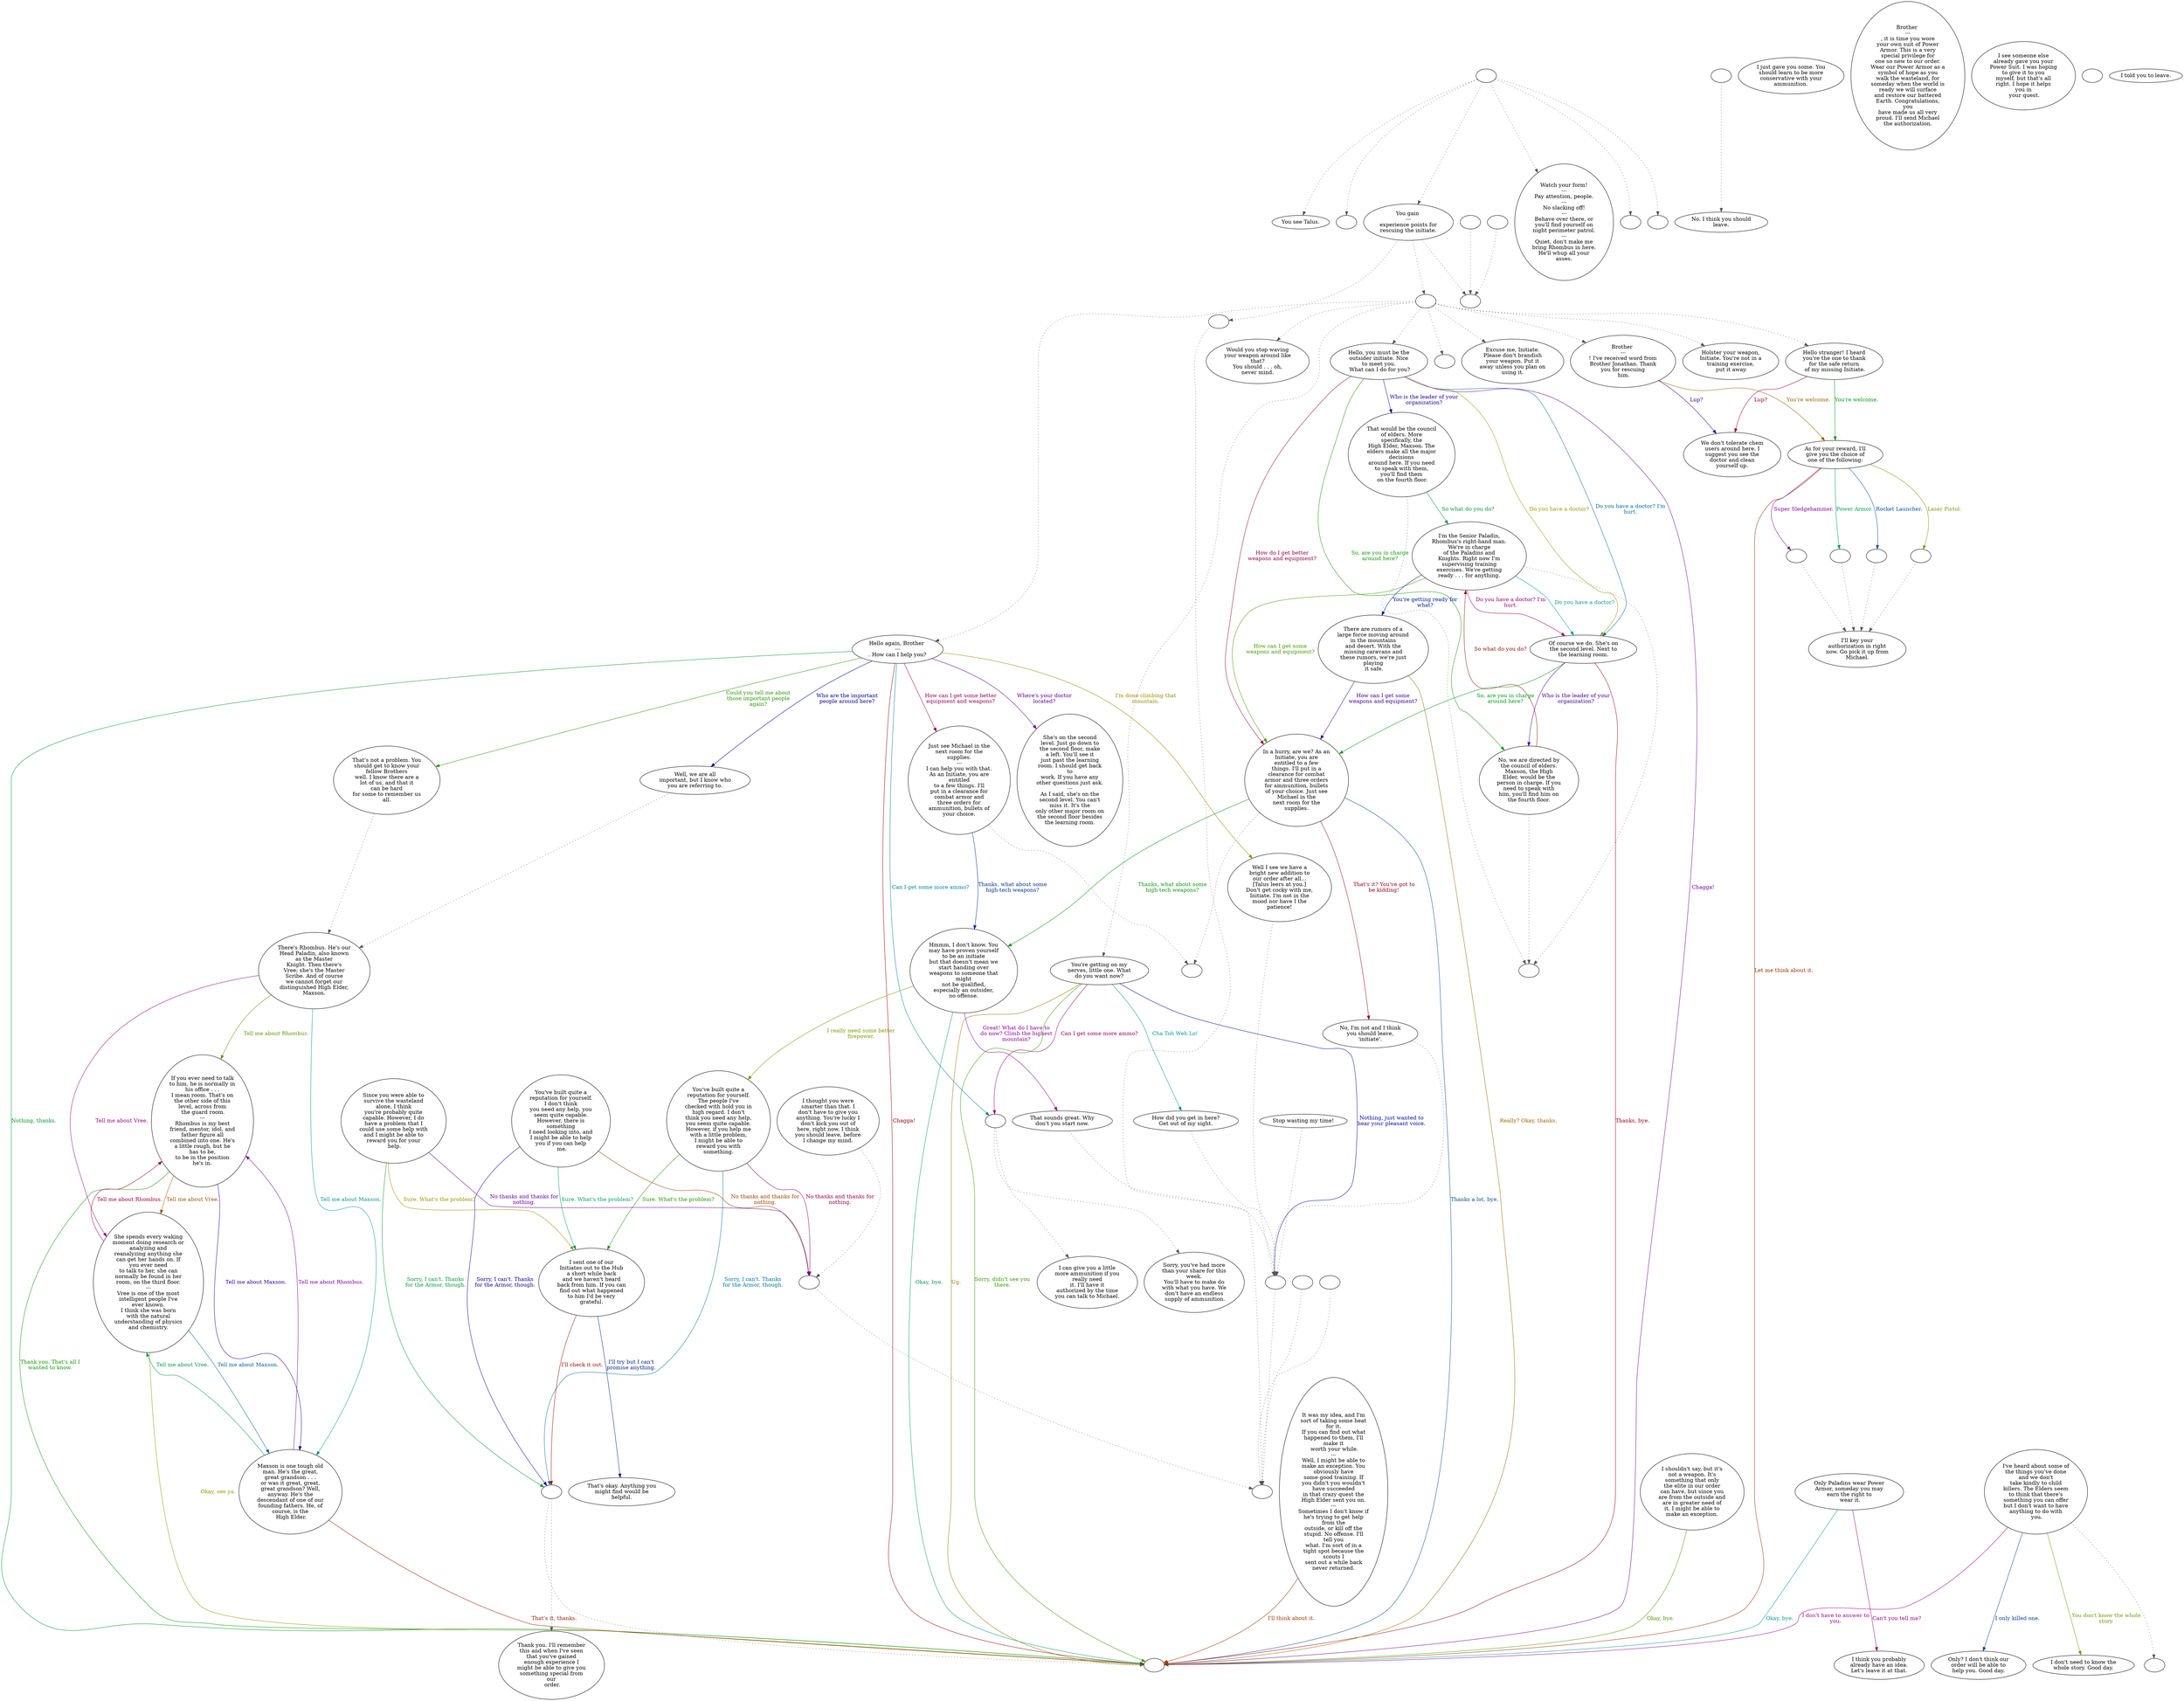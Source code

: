 digraph TALUS {
  "start" [style=filled       fillcolor="#FFFFFF"       color="#000000"]
  "start" -> "look_at_p_proc" [style=dotted color="#555555"]
  "start" -> "pickup_p_proc" [style=dotted color="#555555"]
  "start" -> "talk_p_proc" [style=dotted color="#555555"]
  "start" -> "TalusBackground" [style=dotted color="#555555"]
  "start" -> "critter_p_proc" [style=dotted color="#555555"]
  "start" -> "destroy_p_proc" [style=dotted color="#555555"]
  "start" [label=""]
  "do_dialogue" [style=filled       fillcolor="#FFFFFF"       color="#000000"]
  "do_dialogue" -> "weapon_check" [style=dotted color="#555555"]
  "do_dialogue" -> "Talus11" [style=dotted color="#555555"]
  "do_dialogue" -> "Talus12" [style=dotted color="#555555"]
  "do_dialogue" -> "Talus13" [style=dotted color="#555555"]
  "do_dialogue" -> "Talus49" [style=dotted color="#555555"]
  "do_dialogue" -> "Talus47" [style=dotted color="#555555"]
  "do_dialogue" -> "Talus00" [style=dotted color="#555555"]
  "do_dialogue" -> "Talus22" [style=dotted color="#555555"]
  "do_dialogue" -> "Talus14" [style=dotted color="#555555"]
  "do_dialogue" [label=""]
  "weapon_check" [style=filled       fillcolor="#FFFFFF"       color="#000000"]
  "weapon_check" [label=""]
  "set_requisition" [style=filled       fillcolor="#FFFFFF"       color="#000000"]
  "set_requisition" [label=""]
  "Talus00" [style=filled       fillcolor="#FFFFFF"       color="#000000"]
  "Talus00" [label="Hello, you must be the\noutsider initiate. Nice\nto meet you.\n What can I do for you?"]
  "Talus00" -> "Talus01" [label="Who is the leader of your\norganization?" color="#1B0099" fontcolor="#1B0099"]
  "Talus00" -> "Talus02" [label="So, are you in charge\naround here?" color="#129900" fontcolor="#129900"]
  "Talus00" -> "Talus07" [label="How do I get better\nweapons and equipment?" color="#99003E" fontcolor="#99003E"]
  "Talus00" -> "Talus28" [label="Do you have a doctor? I'm\nhurt." color="#006B99" fontcolor="#006B99"]
  "Talus00" -> "Talus28" [label="Do you have a doctor?" color="#989900" fontcolor="#989900"]
  "Talus00" -> "TalusEnd" [label="Chagga!" color="#6E0099" fontcolor="#6E0099"]
  "Talus01" [style=filled       fillcolor="#FFFFFF"       color="#000000"]
  "Talus01" -> "Goodbyes" [style=dotted color="#555555"]
  "Talus01" [label="That would be the council\nof elders. More\nspecifically, the\nHigh Elder, Maxson. The\nelders make all the major\ndecisions\naround here. If you need\nto speak with them,\nyou'll find them\n on the fourth floor."]
  "Talus01" -> "Talus05" [label="So what do you do?" color="#009941" fontcolor="#009941"]
  "Talus02" [style=filled       fillcolor="#FFFFFF"       color="#000000"]
  "Talus02" -> "Goodbyes" [style=dotted color="#555555"]
  "Talus02" [label="No, we are directed by\nthe council of elders.\nMaxson, the High\nElder, would be the\nperson in charge. If you\nneed to speak with\nhim, you'll find him on\nthe fourth floor."]
  "Talus02" -> "Talus05" [label="So what do you do?" color="#991400" fontcolor="#991400"]
  "Talus05" [style=filled       fillcolor="#FFFFFF"       color="#000000"]
  "Talus05" -> "Goodbyes" [style=dotted color="#555555"]
  "Talus05" [label="I'm the Senior Paladin,\nRhombus's right-hand man.\nWe're in charge\nof the Paladins and\nKnights. Right now I'm\nsupervising training\nexercises. We're getting\nready . . . for anything."]
  "Talus05" -> "Talus06" [label="You're getting ready for\nwhat?" color="#001899" fontcolor="#001899"]
  "Talus05" -> "Talus07" [label="How can I get some\nweapons and equipment?" color="#459900" fontcolor="#459900"]
  "Talus05" -> "Talus28" [label="Do you have a doctor? I'm\nhurt." color="#990072" fontcolor="#990072"]
  "Talus05" -> "Talus28" [label="Do you have a doctor?" color="#009994" fontcolor="#009994"]
  "Talus06" [style=filled       fillcolor="#FFFFFF"       color="#000000"]
  "Talus06" [label="There are rumors of a\nlarge force moving around\nin the mountains\nand desert. With the\nmissing caravans and\nthese rumors, we're just\nplaying\n it safe."]
  "Talus06" -> "TalusEnd" [label="Really? Okay, thanks." color="#996700" fontcolor="#996700"]
  "Talus06" -> "Talus07" [label="How can I get some\nweapons and equipment?" color="#3B0099" fontcolor="#3B0099"]
  "Talus07" [style=filled       fillcolor="#FFFFFF"       color="#000000"]
  "Talus07" -> "set_requisition" [style=dotted color="#555555"]
  "Talus07" [label="In a hurry, are we? As an\nInitiate, you are\nentitled to a few\nthings. I'll put in a\nclearance for combat\narmor and three orders\nfor ammunition, bullets\nof your choice. Just see\nMichael in the\nnext room for the\nsupplies."]
  "Talus07" -> "Talus08" [label="Thanks, what about some\nhigh-tech weapons?" color="#00990E" fontcolor="#00990E"]
  "Talus07" -> "Talus42" [label="That's it? You've got to\nbe kidding!" color="#99001F" fontcolor="#99001F"]
  "Talus07" -> "TalusEnd" [label="Thanks a lot, bye." color="#004B99" fontcolor="#004B99"]
  "Talus08" [style=filled       fillcolor="#FFFFFF"       color="#000000"]
  "Talus08" [label="Hmmm, I don't know. You\nmay have proven yourself\nto be an initiate\nbut that doesn't mean we\nstart handing over\nweapons to someone that\nmight\nnot be qualified,\nespecially an outsider,\nno offense."]
  "Talus08" -> "Talus32" [label="I really need some better\nfirepower." color="#789900" fontcolor="#789900"]
  "Talus08" -> "Talus09" [label="Great! What do I have to\ndo now? Climb the highest\nmountain?" color="#8D0099" fontcolor="#8D0099"]
  "Talus08" -> "TalusEnd" [label="Okay, bye." color="#009961" fontcolor="#009961"]
  "Talus09" [style=filled       fillcolor="#FFFFFF"       color="#000000"]
  "Talus09" -> "DownReact" [style=dotted color="#555555"]
  "Talus09" [label="That sounds great. Why\ndon't you start now."]
  "Talus10" [style=filled       fillcolor="#FFFFFF"       color="#000000"]
  "Talus10" [label="It was my idea, and I'm\nsort of taking some heat\nfor it.\nIf you can find out what\nhappened to them, I'll\nmake it\n worth your while.\n---\nWell, I might be able to\nmake an exception. You\nobviously have\nsome good training. If\nyou didn't you wouldn't\nhave succeeded\nin that crazy quest the\nHigh Elder sent you on.\n---\nSometimes I don't know if\nhe's trying to get help\nfrom the\noutside, or kill off the\nstupid. No offense. I'll\ntell you\nwhat. I'm sort of in a\ntight spot because the\nscouts I\nsent out a while back\nnever returned."]
  "Talus10" -> "TalusEnd" [label="I'll think about it." color="#993400" fontcolor="#993400"]
  "Talus11" [style=filled       fillcolor="#FFFFFF"       color="#000000"]
  "Talus11" [label="Excuse me, Initiate.\nPlease don't brandish\nyour weapon. Put it\naway unless you plan on\nusing it."]
  "Talus12" [style=filled       fillcolor="#FFFFFF"       color="#000000"]
  "Talus12" [label="Holster your weapon,\nInitiate. You're not in a\ntraining exercise,\n put it away."]
  "Talus13" [style=filled       fillcolor="#FFFFFF"       color="#000000"]
  "Talus13" [label="Would you stop waving\nyour weapon around like\nthat?\nYou should . . . oh,\nnever mind."]
  "Talus14" [style=filled       fillcolor="#FFFFFF"       color="#000000"]
  "Talus14" [label="Hello again, Brother \n---\n. How can I help you?"]
  "Talus14" -> "Talus16" [label="Who are the important\npeople around here?" color="#070099" fontcolor="#070099"]
  "Talus14" -> "Talus17" [label="Could you tell me about\nthose important people\nagain?" color="#259900" fontcolor="#259900"]
  "Talus14" -> "Talus15" [label="How can I get some better\nequipment and weapons?" color="#990052" fontcolor="#990052"]
  "Talus14" -> "TalusAmmo" [label="Can I get some more ammo?" color="#007F99" fontcolor="#007F99"]
  "Talus14" -> "Talus44" [label="I'm done climbing that\nmountain." color="#998700" fontcolor="#998700"]
  "Talus14" -> "Talus29" [label="Where's your doctor\nlocated?" color="#5A0099" fontcolor="#5A0099"]
  "Talus14" -> "TalusEnd" [label="Nothing, thanks." color="#00992D" fontcolor="#00992D"]
  "Talus14" -> "TalusEnd" [label="Chagga!" color="#990100" fontcolor="#990100"]
  "Talus14a" [style=filled       fillcolor="#FFFFFF"       color="#000000"]
  "Talus14a" -> "Talus34" [style=dotted color="#555555"]
  "Talus14a" [label=""]
  "Talus15" [style=filled       fillcolor="#FFFFFF"       color="#000000"]
  "Talus15" -> "set_requisition" [style=dotted color="#555555"]
  "Talus15" [label="Just see Michael in the\nnext room for the\nsupplies.\n---\nI can help you with that.\nAs an Initiate, you are\nentitled\nto a few things. I'll\nput in a clearance for\ncombat armor and\nthree orders for\nammunition, bullets of\nyour choice."]
  "Talus15" -> "Talus08" [label="Thanks, what about some\nhigh-tech weapons?" color="#002C99" fontcolor="#002C99"]
  "Talus16" [style=filled       fillcolor="#FFFFFF"       color="#000000"]
  "Talus16" -> "Talus18" [style=dotted color="#555555"]
  "Talus16" [label="Well, we are all\nimportant, but I know who\nyou are referring to."]
  "Talus17" [style=filled       fillcolor="#FFFFFF"       color="#000000"]
  "Talus17" -> "Talus18" [style=dotted color="#555555"]
  "Talus17" [label="That's not a problem. You\nshould get to know your\nfellow Brothers\nwell. I know there are a\nlot of us, and that it\ncan be hard\nfor some to remember us\nall."]
  "Talus18" [style=filled       fillcolor="#FFFFFF"       color="#000000"]
  "Talus18" [label="There's Rhombus. He's our\nHead Paladin, also known\nas the Master\nKnight. Then there's\nVree; she's the Master\nScribe. And of course\nwe cannot forget our\ndistinguished High Elder,\nMaxson."]
  "Talus18" -> "Talus19" [label="Tell me about Rhombus." color="#589900" fontcolor="#589900"]
  "Talus18" -> "Talus20" [label="Tell me about Vree." color="#990085" fontcolor="#990085"]
  "Talus18" -> "Talus21" [label="Tell me about Maxson." color="#009980" fontcolor="#009980"]
  "Talus19" [style=filled       fillcolor="#FFFFFF"       color="#000000"]
  "Talus19" [label="If you ever need to talk\nto him, he is normally in\nhis office . . .\nI mean room. That's on\nthe other side of this\nlevel, across from\n the guard room.\n---\nRhombus is my best\nfriend, mentor, idol, and\nfather figure all\ncombined into one. He's\na little rough, but he\nhas to be,\nto be in the position\nhe's in."]
  "Talus19" -> "Talus20" [label="Tell me about Vree." color="#995400" fontcolor="#995400"]
  "Talus19" -> "Talus21" [label="Tell me about Maxson." color="#270099" fontcolor="#270099"]
  "Talus19" -> "TalusEnd" [label="Thank you. That's all I\nwanted to know." color="#069900" fontcolor="#069900"]
  "Talus20" [style=filled       fillcolor="#FFFFFF"       color="#000000"]
  "Talus20" [label="She spends every waking\nmoment doing research or\nanalyzing and\nreanalyzing anything she\ncan get her hands on. If\nyou ever need\nto talk to her, she can\nnormally be found in her\nroom, on the third floor.\n---\nVree is one of the most\nintelligent people I've\never known.\nI think she was born\nwith the natural\nunderstanding of physics\nand chemistry."]
  "Talus20" -> "Talus19" [label="Tell me about Rhombus." color="#990032" fontcolor="#990032"]
  "Talus20" -> "Talus21" [label="Tell me about Maxson." color="#005F99" fontcolor="#005F99"]
  "Talus20" -> "TalusEnd" [label="Okay, see ya." color="#8C9900" fontcolor="#8C9900"]
  "Talus21" [style=filled       fillcolor="#FFFFFF"       color="#000000"]
  "Talus21" [label="Maxson is one tough old\nman. He's the great,\ngreat grandson . . .\nor was it great, great,\ngreat grandson? Well,\nanyway. He's the\ndescendant of one of our\nfounding fathers. He, of\ncourse, is the\n High Elder."]
  "Talus21" -> "Talus19" [label="Tell me about Rhombus." color="#7A0099" fontcolor="#7A0099"]
  "Talus21" -> "Talus20" [label="Tell me about Vree." color="#00994D" fontcolor="#00994D"]
  "Talus21" -> "TalusEnd" [label="That's it, thanks." color="#992000" fontcolor="#992000"]
  "Talus22" [style=filled       fillcolor="#FFFFFF"       color="#000000"]
  "Talus22" [label="You're getting on my\nnerves, little one. What\ndo you want now?"]
  "Talus22" -> "DownReact" [label="Nothing, just wanted to\nhear your pleasant voice." color="#000C99" fontcolor="#000C99"]
  "Talus22" -> "TalusEnd" [label="Sorry, didn't see you\nthere." color="#399900" fontcolor="#399900"]
  "Talus22" -> "TalusAmmo" [label="Can I get some more ammo?" color="#990065" fontcolor="#990065"]
  "Talus22" -> "Talus24" [label="Cha Toh Weh Lo!" color="#009299" fontcolor="#009299"]
  "Talus22" -> "TalusEnd" [label="Ug." color="#997300" fontcolor="#997300"]
  "Talus23" [style=filled       fillcolor="#FFFFFF"       color="#000000"]
  "Talus23" -> "DownReact" [style=dotted color="#555555"]
  "Talus23" [label="Stop wasting my time!"]
  "Talus24" [style=filled       fillcolor="#FFFFFF"       color="#000000"]
  "Talus24" -> "DownReact" [style=dotted color="#555555"]
  "Talus24" [label="How did you get in here?\nGet out of my sight."]
  "Talus25" [style=filled       fillcolor="#FFFFFF"       color="#000000"]
  "Talus25" [label="I can give you a little\nmore ammunition if you\nreally need\nit. I'll have it\nauthorized by the time\nyou can talk to Michael."]
  "Talus26" [style=filled       fillcolor="#FFFFFF"       color="#000000"]
  "Talus26" [label="I just gave you some. You\nshould learn to be more\nconservative with your\nammunition."]
  "Talus27" [style=filled       fillcolor="#FFFFFF"       color="#000000"]
  "Talus27" [label="Sorry, you've had more\nthan your share for this\nweek.\nYou'll have to make do\nwith what you have. We\ndon't have an endless\n supply of ammunition."]
  "Talus28" [style=filled       fillcolor="#FFFFFF"       color="#000000"]
  "Talus28" [label="Of course we do. She's on\nthe second level. Next to\nthe learning room."]
  "Talus28" -> "Talus02" [label="Who is the leader of your\norganization?" color="#470099" fontcolor="#470099"]
  "Talus28" -> "Talus07" [label="So, are you in charge\naround here?" color="#00991A" fontcolor="#00991A"]
  "Talus28" -> "TalusEnd" [label="Thanks, bye." color="#990013" fontcolor="#990013"]
  "Talus29" [style=filled       fillcolor="#FFFFFF"       color="#000000"]
  "Talus29" [label="She's on the second\nlevel. Just go down to\nthe second floor, make\na left. You'll see it\njust past the learning\nroom. I should get back\nto\nwork. If you have any\nother questions just ask.\n---\nAs I said, she's on the\nsecond level. You can't\nmiss it. It's the\nonly other major room on\nthe second floor besides\nthe learning room."]
  "Talus30" [style=filled       fillcolor="#FFFFFF"       color="#000000"]
  "Talus30" -> "BottomReact" [style=dotted color="#555555"]
  "Talus30" [label="I've heard about some of\nthe things you've done\nand we don't\ntake kindly to child\nkillers. The Elders seem\nto think that there's\nsomething you can offer\nbut I don't want to have\nanything to do with\n you."]
  "Talus30" -> "Talus37" [label="I only killed one." color="#003F99" fontcolor="#003F99"]
  "Talus30" -> "Talus38" [label="You don't know the whole\nstory." color="#6C9900" fontcolor="#6C9900"]
  "Talus30" -> "TalusEnd" [label="I don't have to answer to\nyou." color="#990099" fontcolor="#990099"]
  "Talus31" [style=filled       fillcolor="#FFFFFF"       color="#000000"]
  "Talus31" [label="You've built quite a\nreputation for yourself.\nI don't think\nyou need any help, you\nseem quite capable.\nHowever, there is\nsomething\nI need looking into, and\nI might be able to help\nyou if you can help\n me."]
  "Talus31" -> "Talus35" [label="Sure. What's the problem?" color="#00996D" fontcolor="#00996D"]
  "Talus31" -> "BigDownReact" [label="No thanks and thanks for\nnothing." color="#994000" fontcolor="#994000"]
  "Talus31" -> "Talus31a" [label="Sorry, I can't. Thanks\nfor the Armor, though." color="#130099" fontcolor="#130099"]
  "Talus31a" [style=filled       fillcolor="#FFFFFF"       color="#000000"]
  "Talus31a" -> "Talus39" [style=dotted color="#555555"]
  "Talus31a" -> "TalusEnd" [style=dotted color="#555555"]
  "Talus31a" [label=""]
  "Talus32" [style=filled       fillcolor="#FFFFFF"       color="#000000"]
  "Talus32" [label="You've built quite a\nreputation for yourself.\nThe people I've\nchecked with hold you in\nhigh regard. I don't\nthink you need any help,\nyou seem quite capable.\nHowever, if you help me\nwith a little problem,\nI might be able to\nreward you with\nsomething."]
  "Talus32" -> "Talus35" [label="Sure. What's the problem?" color="#199900" fontcolor="#199900"]
  "Talus32" -> "BigDownReact" [label="No thanks and thanks for\nnothing." color="#990046" fontcolor="#990046"]
  "Talus32" -> "Talus31a" [label="Sorry, I can't. Thanks\nfor the Armor, though." color="#007399" fontcolor="#007399"]
  "Talus33" [style=filled       fillcolor="#FFFFFF"       color="#000000"]
  "Talus33" [label="Since you were able to\nsurvive the wasteland\nalone, I think\nyou're probably quite\ncapable. However, I do\nhave a problem that I\ncould use some help with\nand I might be able to\nreward you for your\n help."]
  "Talus33" -> "Talus35" [label="Sure. What's the problem?" color="#999300" fontcolor="#999300"]
  "Talus33" -> "BigDownReact" [label="No thanks and thanks for\nnothing." color="#660099" fontcolor="#660099"]
  "Talus33" -> "Talus31a" [label="Sorry, I can't. Thanks\nfor the Armor, though." color="#00993A" fontcolor="#00993A"]
  "Talus34" [style=filled       fillcolor="#FFFFFF"       color="#000000"]
  "Talus34" [label="No. I think you should\nleave."]
  "Talus35" [style=filled       fillcolor="#FFFFFF"       color="#000000"]
  "Talus35" [label="I sent one of our\nInitiates out to the Hub\na short while back\nand we haven't heard\nback from him. If you can\nfind out what happened\nto him I'd be very\ngrateful."]
  "Talus35" -> "Talus31a" [label="I'll check it out." color="#990D00" fontcolor="#990D00"]
  "Talus35" -> "Talus46" [label="I'll try but I can't\npromise anything." color="#002099" fontcolor="#002099"]
  "Talus37" [style=filled       fillcolor="#FFFFFF"       color="#000000"]
  "Talus37" [label="Only? I don't think our\norder will be able to\nhelp you. Good day."]
  "Talus38" [style=filled       fillcolor="#FFFFFF"       color="#000000"]
  "Talus38" [label="I don't need to know the\nwhole story. Good day."]
  "Talus39" [style=filled       fillcolor="#FFFFFF"       color="#000000"]
  "Talus39" [label="Thank you. I'll remember\nthis and when I've seen\nthat you've gained\nenough experience I\nmight be able to give you\nsomething special from\nour\n order."]
  "Talus40" [style=filled       fillcolor="#FFFFFF"       color="#000000"]
  "Talus40" [label="I shouldn't say, but it's\nnot a weapon. It's\nsomething that only\nthe elite in our order\ncan have, but since you\nare from the outside and\nare in greater need of\nit, I might be able to\nmake an exception."]
  "Talus40" -> "TalusEnd" [label="Okay, bye." color="#4C9900" fontcolor="#4C9900"]
  "Talus41" [style=filled       fillcolor="#FFFFFF"       color="#000000"]
  "Talus41" [label="I think you probably\nalready have an idea.\nLet's leave it at that."]
  "Talus42" [style=filled       fillcolor="#FFFFFF"       color="#000000"]
  "Talus42" -> "DownReact" [style=dotted color="#555555"]
  "Talus42" [label="No, I'm not and I think\nyou should leave,\n'initiate'."]
  "Talus43" [style=filled       fillcolor="#FFFFFF"       color="#000000"]
  "Talus43" [label="Only Paladins wear Power\nArmor, someday you may\nearn the right to\n wear it."]
  "Talus43" -> "Talus41" [label="Can't you tell me?" color="#990079" fontcolor="#990079"]
  "Talus43" -> "TalusEnd" [label="Okay, bye." color="#00998C" fontcolor="#00998C"]
  "Talus44" [style=filled       fillcolor="#FFFFFF"       color="#000000"]
  "Talus44" -> "DownReact" [style=dotted color="#555555"]
  "Talus44" [label="Well I see we have a\nbright new addition to\nour order after all...\n[Talus leers at you.]\nDon't get cocky with me,\nInitiate. I'm not in the\nmood nor have I the\npatience!"]
  "Talus45" [style=filled       fillcolor="#FFFFFF"       color="#000000"]
  "Talus45" -> "BigDownReact" [style=dotted color="#555555"]
  "Talus45" [label="I thought you were\nsmarter than that. I\ndon't have to give you\nanything. You're lucky I\ndon't kick you out of\nhere, right now. I think\nyou should leave, before\nI change my mind."]
  "Talus46" [style=filled       fillcolor="#FFFFFF"       color="#000000"]
  "Talus46" [label="That's okay. Anything you\nmight find would be\nhelpful."]
  "Talus47" [style=filled       fillcolor="#FFFFFF"       color="#000000"]
  "Talus47" [label="Brother \n---\n! I've received word from\nBrother Jonathan. Thank\nyou for rescuing\n him."]
  "Talus47" -> "Talus51" [label="You're welcome." color="#996000" fontcolor="#996000"]
  "Talus47" -> "Talus50" [label="Lup?" color="#330099" fontcolor="#330099"]
  "Talus49" [style=filled       fillcolor="#FFFFFF"       color="#000000"]
  "Talus49" [label="Hello stranger! I heard\nyou're the one to thank\nfor the safe return\n of my missing Initiate."]
  "Talus49" -> "Talus51" [label="You're welcome." color="#009906" fontcolor="#009906"]
  "Talus49" -> "Talus50" [label="Lup?" color="#990026" fontcolor="#990026"]
  "Talus50" [style=filled       fillcolor="#FFFFFF"       color="#000000"]
  "Talus50" [label="We don't tolerate chem\nusers around here. I\nsuggest you see the\ndoctor and clean\nyourself up."]
  "Talus51" [style=filled       fillcolor="#FFFFFF"       color="#000000"]
  "Talus51" [label="As for your reward, I'll\ngive you the choice of\none of the following:"]
  "Talus51" -> "Talus51a" [label="Rocket Launcher." color="#005399" fontcolor="#005399"]
  "Talus51" -> "Talus51b" [label="Laser Pistol." color="#809900" fontcolor="#809900"]
  "Talus51" -> "Talus51c" [label="Super Sledgehammer." color="#860099" fontcolor="#860099"]
  "Talus51" -> "Talus51d" [label="Power Armor." color="#009959" fontcolor="#009959"]
  "Talus51" -> "TalusEnd" [label="Let me think about it." color="#992D00" fontcolor="#992D00"]
  "Talus51a" [style=filled       fillcolor="#FFFFFF"       color="#000000"]
  "Talus51a" -> "Talus53" [style=dotted color="#555555"]
  "Talus51a" [label=""]
  "Talus51b" [style=filled       fillcolor="#FFFFFF"       color="#000000"]
  "Talus51b" -> "Talus53" [style=dotted color="#555555"]
  "Talus51b" [label=""]
  "Talus51c" [style=filled       fillcolor="#FFFFFF"       color="#000000"]
  "Talus51c" -> "Talus53" [style=dotted color="#555555"]
  "Talus51c" [label=""]
  "Talus51d" [style=filled       fillcolor="#FFFFFF"       color="#000000"]
  "Talus51d" -> "Talus53" [style=dotted color="#555555"]
  "Talus51d" [label=""]
  "Talus53" [style=filled       fillcolor="#FFFFFF"       color="#000000"]
  "Talus53" [label="I'll key your\nauthorization in right\nnow. Go pick it up from\nMichael."]
  "Talus54" [style=filled       fillcolor="#FFFFFF"       color="#000000"]
  "Talus54" [label="Brother \n---\n, it is time you wore\nyour own suit of Power\nArmor. This is a very\nspecial privilege for\none so new to our order.\nWear our Power Armor as a\nsymbol of hope as you\nwalk the wasteland, for\nsomeday when the world is\nready we will surface\nand restore our battered\nEarth. Congratulations,\nyou\nhave made us all very\nproud. I'll send Michael\nthe authorization."]
  "Talus55" [style=filled       fillcolor="#FFFFFF"       color="#000000"]
  "Talus55" [label="I see someone else\nalready gave you your\nPower Suit. I was hoping\nto give it to you\nmyself, but that's all\nright. I hope it helps\nyou in\n your quest."]
  "TalusBackground" [style=filled       fillcolor="#FFFFFF"       color="#000000"]
  "TalusBackground" [label="Watch your form!\n---\nPay attention, people.\n---\nNo slacking off!\n---\nBehave over there, or\nyou'll find yourself on\nnight perimeter patrol.\n---\nQuiet, don't make me\nbring Rhombus in here.\nHe'll whup all your\nasses."]
  "TalusAmmo" [style=filled       fillcolor="#FFFFFF"       color="#000000"]
  "TalusAmmo" -> "Talus27" [style=dotted color="#555555"]
  "TalusAmmo" -> "Talus25" [style=dotted color="#555555"]
  "TalusAmmo" [label=""]
  "TalusEnd" [style=filled       fillcolor="#FFFFFF"       color="#000000"]
  "TalusEnd" [label=""]
  "critter_p_proc" [style=filled       fillcolor="#FFFFFF"       color="#000000"]
  "critter_p_proc" [label=""]
  "pickup_p_proc" [style=filled       fillcolor="#FFFFFF"       color="#000000"]
  "pickup_p_proc" [label=""]
  "talk_p_proc" [style=filled       fillcolor="#FFFFFF"       color="#000000"]
  "talk_p_proc" -> "get_reaction" [style=dotted color="#555555"]
  "talk_p_proc" -> "LevelToReact" [style=dotted color="#555555"]
  "talk_p_proc" -> "do_dialogue" [style=dotted color="#555555"]
  "talk_p_proc" [label="You gain \n---\nexperience points for\nrescuing the initiate."]
  "destroy_p_proc" [style=filled       fillcolor="#FFFFFF"       color="#000000"]
  "destroy_p_proc" [label=""]
  "look_at_p_proc" [style=filled       fillcolor="#FFFFFF"       color="#000000"]
  "look_at_p_proc" [label="You see Talus."]
  "get_reaction" [style=filled       fillcolor="#FFFFFF"       color="#000000"]
  "get_reaction" -> "ReactToLevel" [style=dotted color="#555555"]
  "get_reaction" [label=""]
  "ReactToLevel" [style=filled       fillcolor="#FFFFFF"       color="#000000"]
  "ReactToLevel" [label=""]
  "LevelToReact" [style=filled       fillcolor="#FFFFFF"       color="#000000"]
  "LevelToReact" [label=""]
  "UpReact" [style=filled       fillcolor="#FFFFFF"       color="#000000"]
  "UpReact" -> "ReactToLevel" [style=dotted color="#555555"]
  "UpReact" [label=""]
  "DownReact" [style=filled       fillcolor="#FFFFFF"       color="#000000"]
  "DownReact" -> "ReactToLevel" [style=dotted color="#555555"]
  "DownReact" [label=""]
  "BottomReact" [style=filled       fillcolor="#FFFFFF"       color="#000000"]
  "BottomReact" [label=""]
  "TopReact" [style=filled       fillcolor="#FFFFFF"       color="#000000"]
  "TopReact" [label=""]
  "BigUpReact" [style=filled       fillcolor="#FFFFFF"       color="#000000"]
  "BigUpReact" -> "ReactToLevel" [style=dotted color="#555555"]
  "BigUpReact" [label=""]
  "BigDownReact" [style=filled       fillcolor="#FFFFFF"       color="#000000"]
  "BigDownReact" -> "ReactToLevel" [style=dotted color="#555555"]
  "BigDownReact" [label=""]
  "UpReactLevel" [style=filled       fillcolor="#FFFFFF"       color="#000000"]
  "UpReactLevel" -> "LevelToReact" [style=dotted color="#555555"]
  "UpReactLevel" [label=""]
  "DownReactLevel" [style=filled       fillcolor="#FFFFFF"       color="#000000"]
  "DownReactLevel" -> "LevelToReact" [style=dotted color="#555555"]
  "DownReactLevel" [label=""]
  "Goodbyes" [style=filled       fillcolor="#FFFFFF"       color="#000000"]
  "Goodbyes" [label=""]
  "Talus36" [style=filled       fillcolor="#FFFFFF"       color="#000000"]
  "Talus36" [label="I told you to leave."]
}